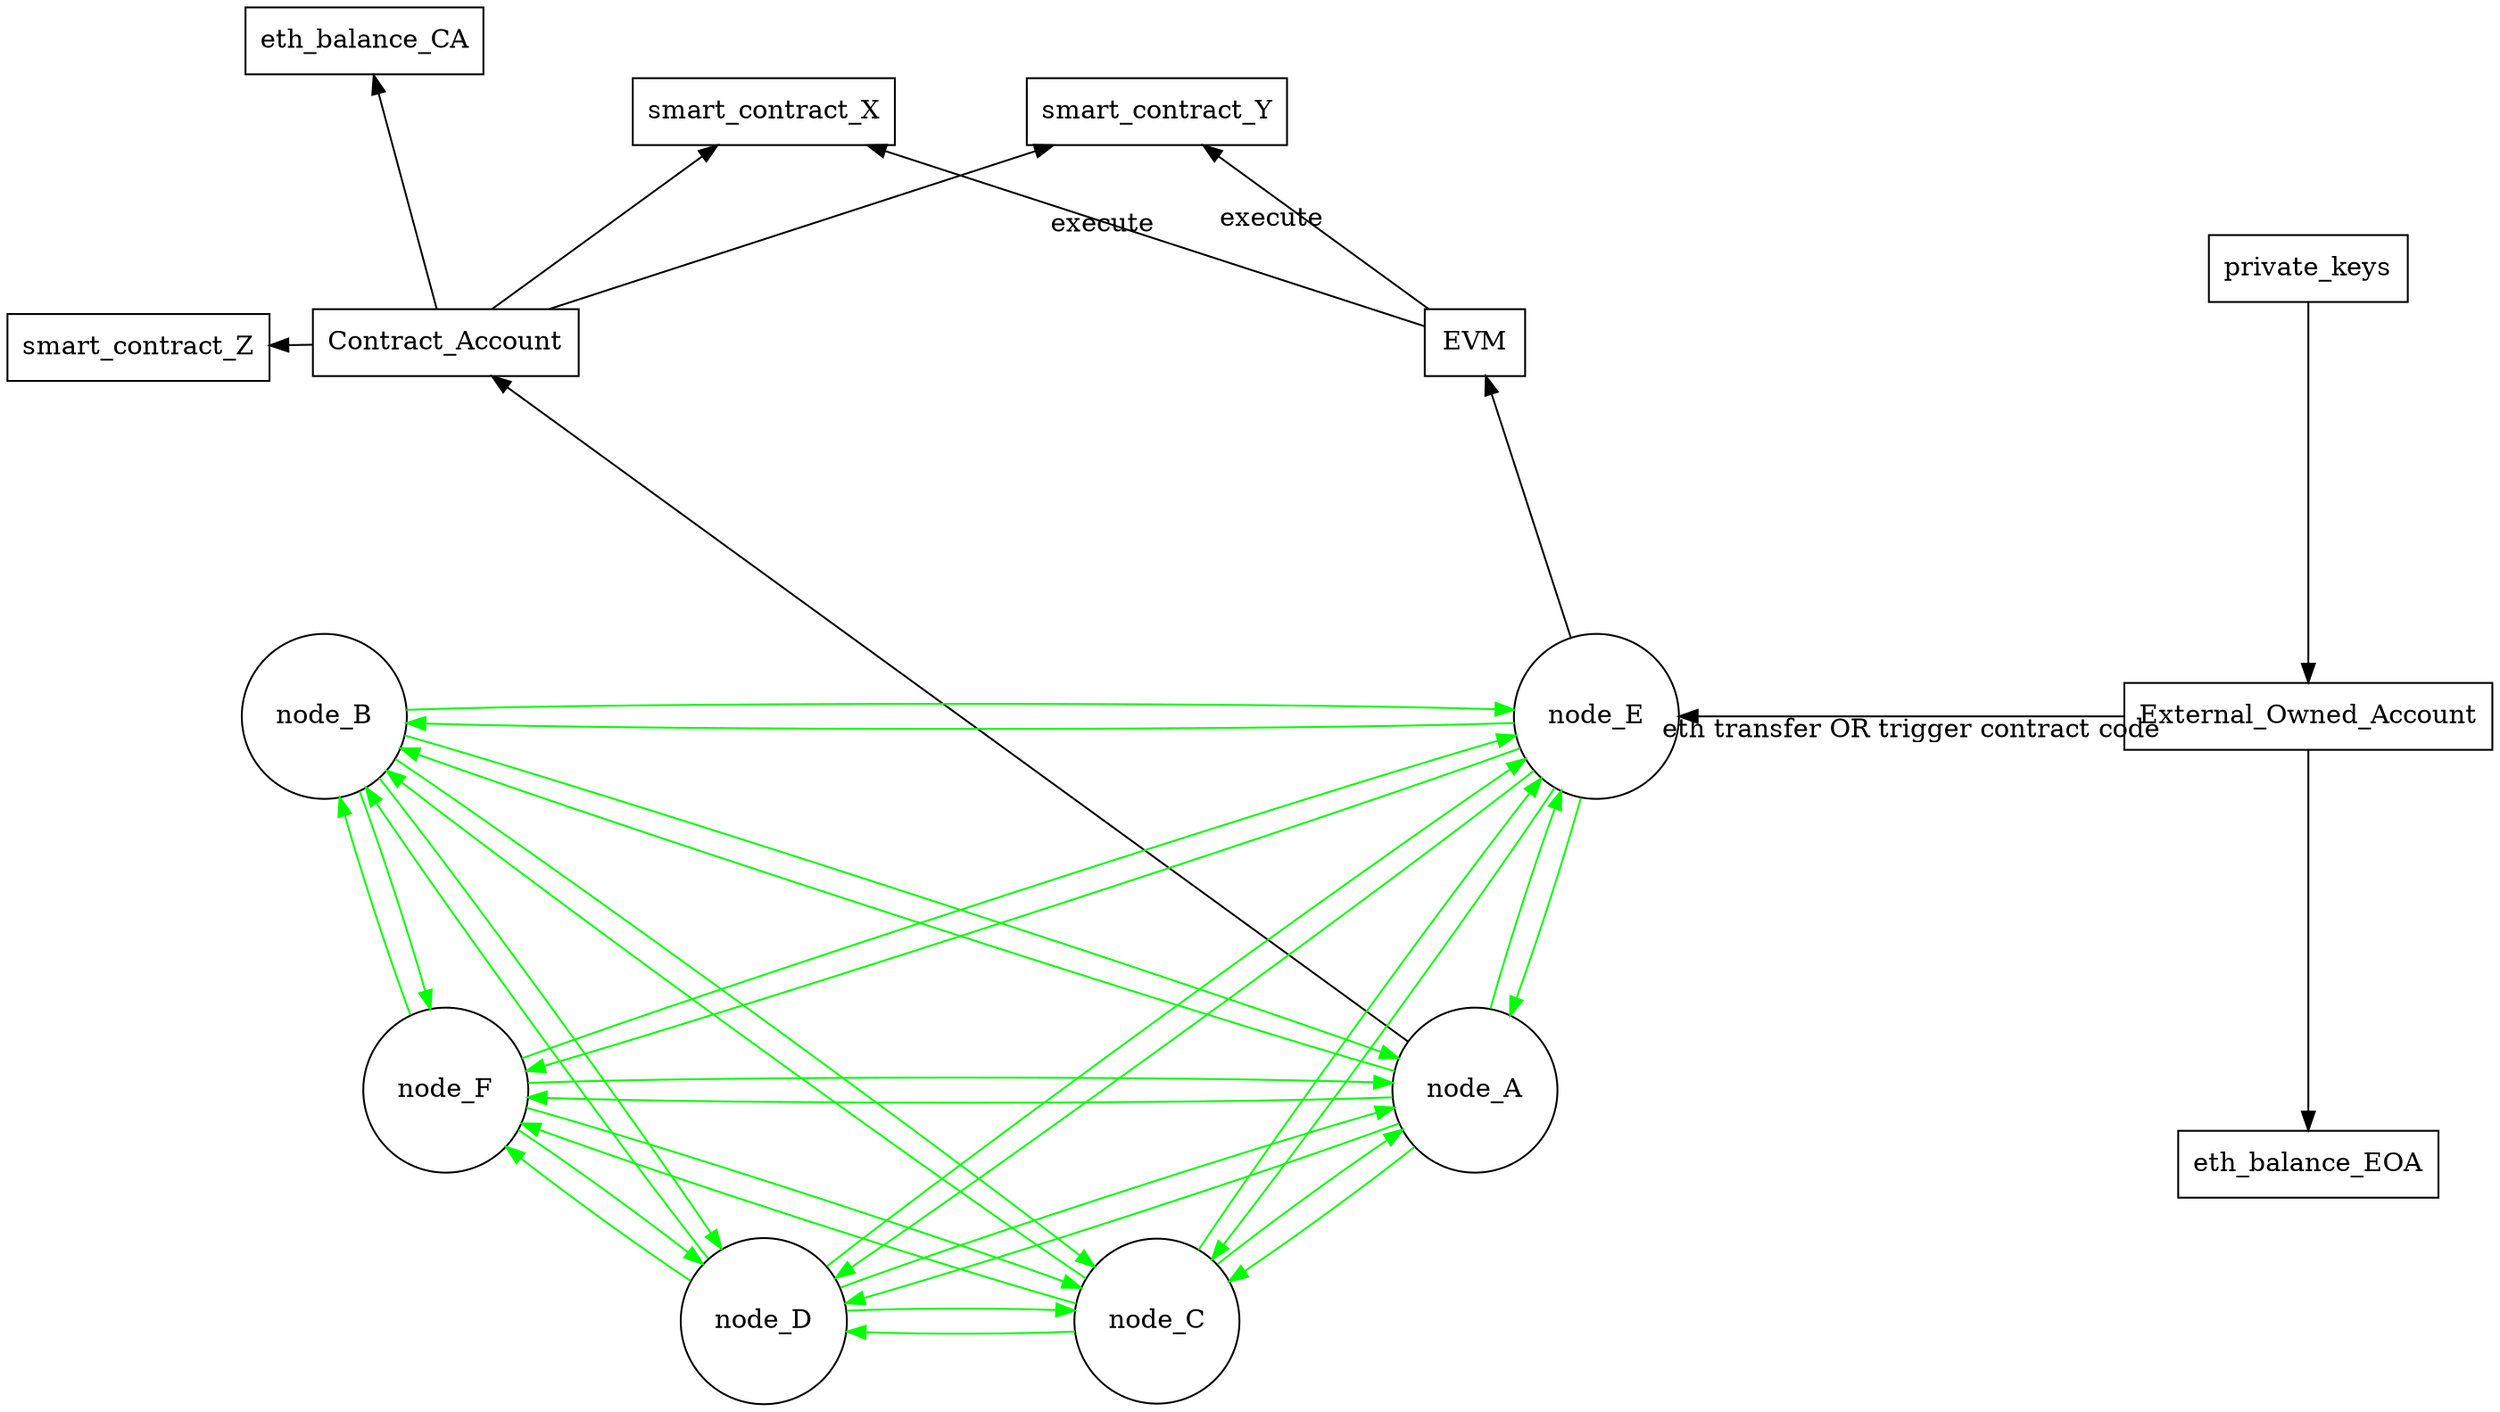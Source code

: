 digraph ethereum {

  layout="circo";
  node [shape = circle];

  node_A -> node_B [color="green"];
  node_A -> node_C [color="green"];
  node_A -> node_D [color="green"];
  node_A -> node_E [color="green"];
  node_A -> node_F [color="green"];

  node_B -> node_A [color="green"];
  node_B -> node_C [color="green"];
  node_B -> node_D [color="green"];
  node_B -> node_E [color="green"];
  node_B -> node_F [color="green"];

  node_C -> node_A [color="green"];
  node_C -> node_B [color="green"];
  node_C -> node_D [color="green"];
  node_C -> node_E [color="green"];
  node_C -> node_F [color="green"];

  node_D -> node_A [color="green"];
  node_D -> node_B [color="green"];
  node_D -> node_C [color="green"];
  node_D -> node_E [color="green"];
  node_D -> node_F [color="green"];

  node_E -> node_A [color="green"];
  node_E -> node_B [color="green"];
  node_E -> node_C [color="green"];
  node_E -> node_D [color="green"];
  node_E -> node_F [color="green"];

  node_F -> node_A [color="green"];
  node_F -> node_B [color="green"];
  node_F -> node_C [color="green"];
  node_F -> node_D [color="green"];
  node_F -> node_E [color="green"];

  rankdir=LR;
  subgraph components_by_node {

  layout="dot";
  node [shape = box];

    node_E -> EVM;
    EVM -> smart_contract_X [label="execute"];
    EVM -> smart_contract_Y [label="execute"];
    node_A -> Contract_Account;
    #node_E -> External_Owned_Account;
    Contract_Account -> eth_balance_CA;
    Contract_Account -> smart_contract_X;
    Contract_Account -> smart_contract_Y;
    Contract_Account -> smart_contract_Z;
    External_Owned_Account -> eth_balance_EOA;
    External_Owned_Account -> node_E [label="eth transfer OR trigger contract code"];


    private_keys -> External_Owned_Account;


  }

}
